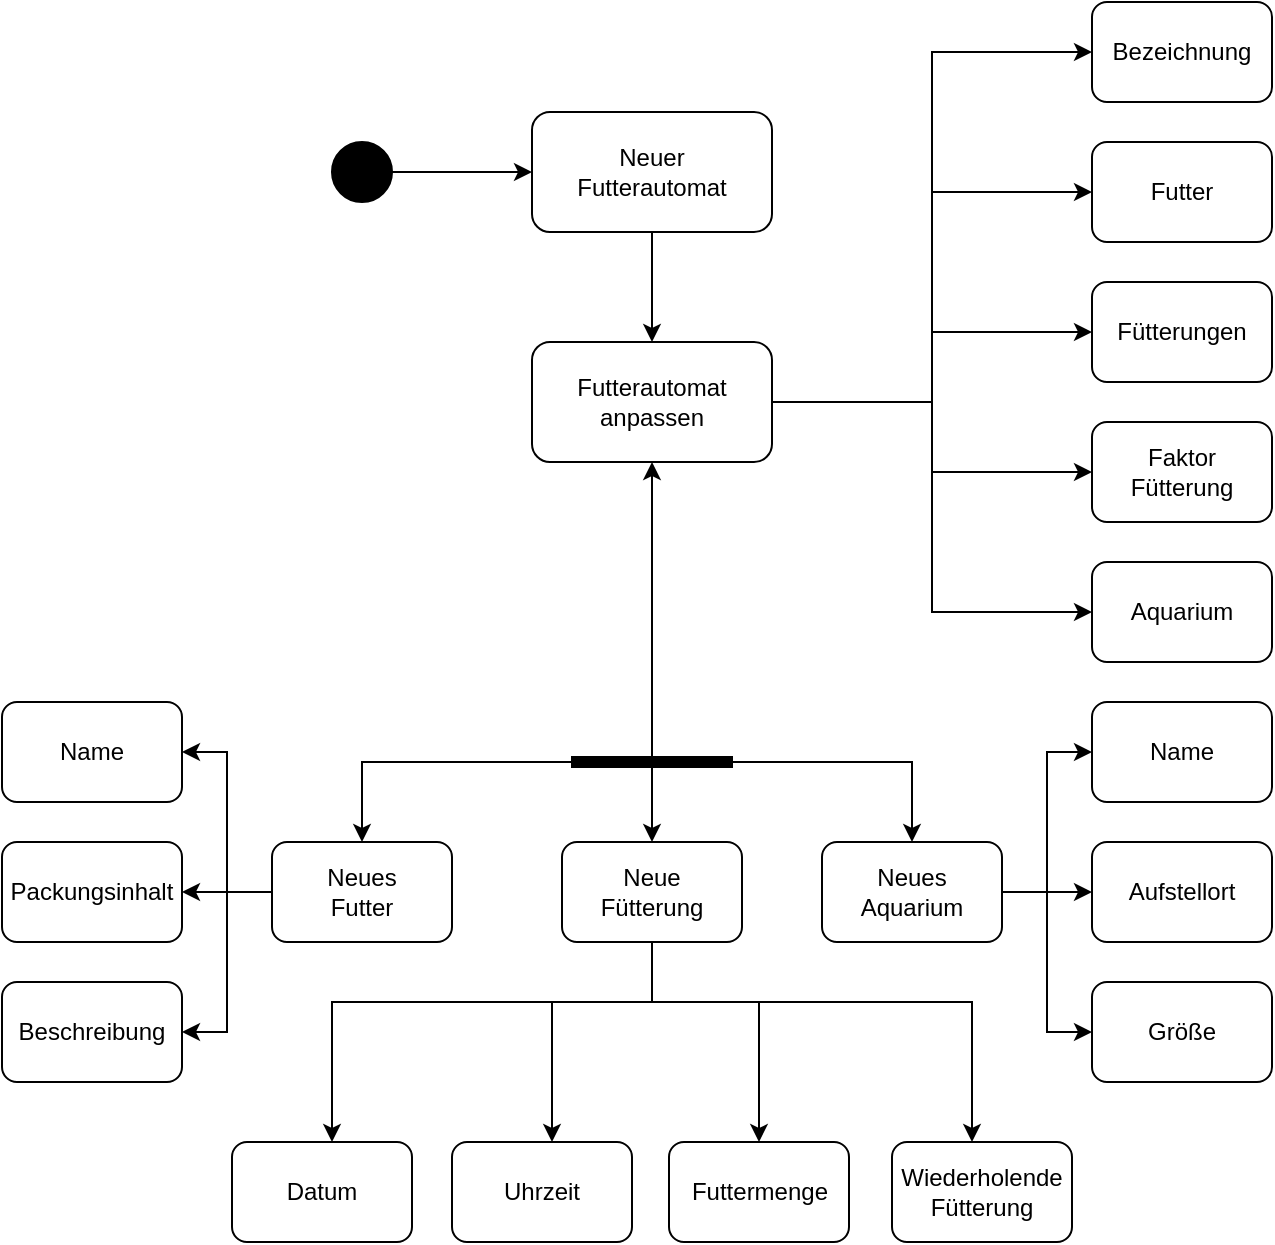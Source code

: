 <mxfile version="24.7.10">
  <diagram id="C5RBs43oDa-KdzZeNtuy" name="Page-1">
    <mxGraphModel dx="2074" dy="1106" grid="1" gridSize="10" guides="1" tooltips="1" connect="1" arrows="1" fold="1" page="1" pageScale="1" pageWidth="827" pageHeight="1169" math="0" shadow="0">
      <root>
        <mxCell id="WIyWlLk6GJQsqaUBKTNV-0" />
        <mxCell id="WIyWlLk6GJQsqaUBKTNV-1" parent="WIyWlLk6GJQsqaUBKTNV-0" />
        <mxCell id="iUGXGRMJt60f_Px6Cqvw-2" style="edgeStyle=orthogonalEdgeStyle;rounded=0;orthogonalLoop=1;jettySize=auto;html=1;entryX=0;entryY=0.5;entryDx=0;entryDy=0;" edge="1" parent="WIyWlLk6GJQsqaUBKTNV-1" source="iUGXGRMJt60f_Px6Cqvw-0" target="iUGXGRMJt60f_Px6Cqvw-1">
          <mxGeometry relative="1" as="geometry" />
        </mxCell>
        <mxCell id="iUGXGRMJt60f_Px6Cqvw-0" value="" style="ellipse;fillColor=strokeColor;html=1;" vertex="1" parent="WIyWlLk6GJQsqaUBKTNV-1">
          <mxGeometry x="245" y="130" width="30" height="30" as="geometry" />
        </mxCell>
        <mxCell id="iUGXGRMJt60f_Px6Cqvw-4" style="edgeStyle=orthogonalEdgeStyle;rounded=0;orthogonalLoop=1;jettySize=auto;html=1;entryX=0.5;entryY=0;entryDx=0;entryDy=0;" edge="1" parent="WIyWlLk6GJQsqaUBKTNV-1" source="iUGXGRMJt60f_Px6Cqvw-1" target="iUGXGRMJt60f_Px6Cqvw-3">
          <mxGeometry relative="1" as="geometry" />
        </mxCell>
        <mxCell id="iUGXGRMJt60f_Px6Cqvw-1" value="Neuer &lt;br&gt;Futterautomat" style="rounded=1;whiteSpace=wrap;html=1;" vertex="1" parent="WIyWlLk6GJQsqaUBKTNV-1">
          <mxGeometry x="345" y="115" width="120" height="60" as="geometry" />
        </mxCell>
        <mxCell id="iUGXGRMJt60f_Px6Cqvw-26" style="edgeStyle=orthogonalEdgeStyle;rounded=0;orthogonalLoop=1;jettySize=auto;html=1;entryX=0;entryY=0.5;entryDx=0;entryDy=0;" edge="1" parent="WIyWlLk6GJQsqaUBKTNV-1" source="iUGXGRMJt60f_Px6Cqvw-3" target="iUGXGRMJt60f_Px6Cqvw-11">
          <mxGeometry relative="1" as="geometry" />
        </mxCell>
        <mxCell id="iUGXGRMJt60f_Px6Cqvw-27" style="edgeStyle=orthogonalEdgeStyle;rounded=0;orthogonalLoop=1;jettySize=auto;html=1;entryX=0;entryY=0.5;entryDx=0;entryDy=0;" edge="1" parent="WIyWlLk6GJQsqaUBKTNV-1" source="iUGXGRMJt60f_Px6Cqvw-3" target="iUGXGRMJt60f_Px6Cqvw-12">
          <mxGeometry relative="1" as="geometry" />
        </mxCell>
        <mxCell id="iUGXGRMJt60f_Px6Cqvw-28" style="edgeStyle=orthogonalEdgeStyle;rounded=0;orthogonalLoop=1;jettySize=auto;html=1;entryX=0;entryY=0.5;entryDx=0;entryDy=0;" edge="1" parent="WIyWlLk6GJQsqaUBKTNV-1" source="iUGXGRMJt60f_Px6Cqvw-3" target="iUGXGRMJt60f_Px6Cqvw-13">
          <mxGeometry relative="1" as="geometry" />
        </mxCell>
        <mxCell id="iUGXGRMJt60f_Px6Cqvw-29" style="edgeStyle=orthogonalEdgeStyle;rounded=0;orthogonalLoop=1;jettySize=auto;html=1;entryX=0;entryY=0.5;entryDx=0;entryDy=0;" edge="1" parent="WIyWlLk6GJQsqaUBKTNV-1" source="iUGXGRMJt60f_Px6Cqvw-3" target="iUGXGRMJt60f_Px6Cqvw-16">
          <mxGeometry relative="1" as="geometry" />
        </mxCell>
        <mxCell id="iUGXGRMJt60f_Px6Cqvw-30" style="edgeStyle=orthogonalEdgeStyle;rounded=0;orthogonalLoop=1;jettySize=auto;html=1;entryX=0;entryY=0.5;entryDx=0;entryDy=0;" edge="1" parent="WIyWlLk6GJQsqaUBKTNV-1" source="iUGXGRMJt60f_Px6Cqvw-3" target="iUGXGRMJt60f_Px6Cqvw-17">
          <mxGeometry relative="1" as="geometry" />
        </mxCell>
        <mxCell id="iUGXGRMJt60f_Px6Cqvw-3" value="Futterautomat anpassen" style="rounded=1;whiteSpace=wrap;html=1;" vertex="1" parent="WIyWlLk6GJQsqaUBKTNV-1">
          <mxGeometry x="345" y="230" width="120" height="60" as="geometry" />
        </mxCell>
        <mxCell id="iUGXGRMJt60f_Px6Cqvw-11" value="Bezeichnung" style="rounded=1;whiteSpace=wrap;html=1;" vertex="1" parent="WIyWlLk6GJQsqaUBKTNV-1">
          <mxGeometry x="625" y="60" width="90" height="50" as="geometry" />
        </mxCell>
        <mxCell id="iUGXGRMJt60f_Px6Cqvw-12" value="Futter" style="rounded=1;whiteSpace=wrap;html=1;" vertex="1" parent="WIyWlLk6GJQsqaUBKTNV-1">
          <mxGeometry x="625" y="130" width="90" height="50" as="geometry" />
        </mxCell>
        <mxCell id="iUGXGRMJt60f_Px6Cqvw-13" value="Fütterungen" style="rounded=1;whiteSpace=wrap;html=1;" vertex="1" parent="WIyWlLk6GJQsqaUBKTNV-1">
          <mxGeometry x="625" y="200" width="90" height="50" as="geometry" />
        </mxCell>
        <mxCell id="iUGXGRMJt60f_Px6Cqvw-40" style="edgeStyle=orthogonalEdgeStyle;rounded=0;orthogonalLoop=1;jettySize=auto;html=1;entryX=1;entryY=0.5;entryDx=0;entryDy=0;" edge="1" parent="WIyWlLk6GJQsqaUBKTNV-1" source="iUGXGRMJt60f_Px6Cqvw-14" target="iUGXGRMJt60f_Px6Cqvw-37">
          <mxGeometry relative="1" as="geometry" />
        </mxCell>
        <mxCell id="iUGXGRMJt60f_Px6Cqvw-41" style="edgeStyle=orthogonalEdgeStyle;rounded=0;orthogonalLoop=1;jettySize=auto;html=1;" edge="1" parent="WIyWlLk6GJQsqaUBKTNV-1" source="iUGXGRMJt60f_Px6Cqvw-14" target="iUGXGRMJt60f_Px6Cqvw-38">
          <mxGeometry relative="1" as="geometry" />
        </mxCell>
        <mxCell id="iUGXGRMJt60f_Px6Cqvw-42" style="edgeStyle=orthogonalEdgeStyle;rounded=0;orthogonalLoop=1;jettySize=auto;html=1;entryX=1;entryY=0.5;entryDx=0;entryDy=0;" edge="1" parent="WIyWlLk6GJQsqaUBKTNV-1" source="iUGXGRMJt60f_Px6Cqvw-14" target="iUGXGRMJt60f_Px6Cqvw-39">
          <mxGeometry relative="1" as="geometry" />
        </mxCell>
        <mxCell id="iUGXGRMJt60f_Px6Cqvw-14" value="Neues &lt;br&gt;Futter" style="rounded=1;whiteSpace=wrap;html=1;" vertex="1" parent="WIyWlLk6GJQsqaUBKTNV-1">
          <mxGeometry x="215" y="480" width="90" height="50" as="geometry" />
        </mxCell>
        <mxCell id="iUGXGRMJt60f_Px6Cqvw-53" style="edgeStyle=orthogonalEdgeStyle;rounded=0;orthogonalLoop=1;jettySize=auto;html=1;" edge="1" parent="WIyWlLk6GJQsqaUBKTNV-1" source="iUGXGRMJt60f_Px6Cqvw-15" target="iUGXGRMJt60f_Px6Cqvw-49">
          <mxGeometry relative="1" as="geometry">
            <Array as="points">
              <mxPoint x="405" y="560" />
              <mxPoint x="245" y="560" />
            </Array>
          </mxGeometry>
        </mxCell>
        <mxCell id="iUGXGRMJt60f_Px6Cqvw-54" style="edgeStyle=orthogonalEdgeStyle;rounded=0;orthogonalLoop=1;jettySize=auto;html=1;" edge="1" parent="WIyWlLk6GJQsqaUBKTNV-1" source="iUGXGRMJt60f_Px6Cqvw-15" target="iUGXGRMJt60f_Px6Cqvw-50">
          <mxGeometry relative="1" as="geometry">
            <Array as="points">
              <mxPoint x="405" y="560" />
              <mxPoint x="355" y="560" />
            </Array>
          </mxGeometry>
        </mxCell>
        <mxCell id="iUGXGRMJt60f_Px6Cqvw-55" style="edgeStyle=orthogonalEdgeStyle;rounded=0;orthogonalLoop=1;jettySize=auto;html=1;entryX=0.5;entryY=0;entryDx=0;entryDy=0;" edge="1" parent="WIyWlLk6GJQsqaUBKTNV-1" source="iUGXGRMJt60f_Px6Cqvw-15" target="iUGXGRMJt60f_Px6Cqvw-51">
          <mxGeometry relative="1" as="geometry">
            <Array as="points">
              <mxPoint x="405" y="560" />
              <mxPoint x="459" y="560" />
            </Array>
          </mxGeometry>
        </mxCell>
        <mxCell id="iUGXGRMJt60f_Px6Cqvw-56" style="edgeStyle=orthogonalEdgeStyle;rounded=0;orthogonalLoop=1;jettySize=auto;html=1;" edge="1" parent="WIyWlLk6GJQsqaUBKTNV-1" source="iUGXGRMJt60f_Px6Cqvw-15" target="iUGXGRMJt60f_Px6Cqvw-52">
          <mxGeometry relative="1" as="geometry">
            <Array as="points">
              <mxPoint x="405" y="560" />
              <mxPoint x="565" y="560" />
            </Array>
          </mxGeometry>
        </mxCell>
        <mxCell id="iUGXGRMJt60f_Px6Cqvw-15" value="Neue &lt;br&gt;Fütterung" style="rounded=1;whiteSpace=wrap;html=1;" vertex="1" parent="WIyWlLk6GJQsqaUBKTNV-1">
          <mxGeometry x="360" y="480" width="90" height="50" as="geometry" />
        </mxCell>
        <mxCell id="iUGXGRMJt60f_Px6Cqvw-16" value="Faktor Fütterung" style="rounded=1;whiteSpace=wrap;html=1;" vertex="1" parent="WIyWlLk6GJQsqaUBKTNV-1">
          <mxGeometry x="625" y="270" width="90" height="50" as="geometry" />
        </mxCell>
        <mxCell id="iUGXGRMJt60f_Px6Cqvw-17" value="Aquarium" style="rounded=1;whiteSpace=wrap;html=1;" vertex="1" parent="WIyWlLk6GJQsqaUBKTNV-1">
          <mxGeometry x="625" y="340" width="90" height="50" as="geometry" />
        </mxCell>
        <mxCell id="iUGXGRMJt60f_Px6Cqvw-46" style="edgeStyle=orthogonalEdgeStyle;rounded=0;orthogonalLoop=1;jettySize=auto;html=1;entryX=0;entryY=0.5;entryDx=0;entryDy=0;" edge="1" parent="WIyWlLk6GJQsqaUBKTNV-1" source="iUGXGRMJt60f_Px6Cqvw-18" target="iUGXGRMJt60f_Px6Cqvw-43">
          <mxGeometry relative="1" as="geometry" />
        </mxCell>
        <mxCell id="iUGXGRMJt60f_Px6Cqvw-47" style="edgeStyle=orthogonalEdgeStyle;rounded=0;orthogonalLoop=1;jettySize=auto;html=1;entryX=0;entryY=0.5;entryDx=0;entryDy=0;" edge="1" parent="WIyWlLk6GJQsqaUBKTNV-1" source="iUGXGRMJt60f_Px6Cqvw-18" target="iUGXGRMJt60f_Px6Cqvw-44">
          <mxGeometry relative="1" as="geometry" />
        </mxCell>
        <mxCell id="iUGXGRMJt60f_Px6Cqvw-48" style="edgeStyle=orthogonalEdgeStyle;rounded=0;orthogonalLoop=1;jettySize=auto;html=1;entryX=0;entryY=0.5;entryDx=0;entryDy=0;" edge="1" parent="WIyWlLk6GJQsqaUBKTNV-1" source="iUGXGRMJt60f_Px6Cqvw-18" target="iUGXGRMJt60f_Px6Cqvw-45">
          <mxGeometry relative="1" as="geometry" />
        </mxCell>
        <mxCell id="iUGXGRMJt60f_Px6Cqvw-18" value="Neues Aquarium" style="rounded=1;whiteSpace=wrap;html=1;" vertex="1" parent="WIyWlLk6GJQsqaUBKTNV-1">
          <mxGeometry x="490" y="480" width="90" height="50" as="geometry" />
        </mxCell>
        <mxCell id="iUGXGRMJt60f_Px6Cqvw-33" style="edgeStyle=orthogonalEdgeStyle;rounded=0;orthogonalLoop=1;jettySize=auto;html=1;entryX=0.5;entryY=1;entryDx=0;entryDy=0;" edge="1" parent="WIyWlLk6GJQsqaUBKTNV-1" source="iUGXGRMJt60f_Px6Cqvw-31" target="iUGXGRMJt60f_Px6Cqvw-3">
          <mxGeometry relative="1" as="geometry" />
        </mxCell>
        <mxCell id="iUGXGRMJt60f_Px6Cqvw-34" style="edgeStyle=orthogonalEdgeStyle;rounded=0;orthogonalLoop=1;jettySize=auto;html=1;" edge="1" parent="WIyWlLk6GJQsqaUBKTNV-1" source="iUGXGRMJt60f_Px6Cqvw-31" target="iUGXGRMJt60f_Px6Cqvw-14">
          <mxGeometry relative="1" as="geometry" />
        </mxCell>
        <mxCell id="iUGXGRMJt60f_Px6Cqvw-35" style="edgeStyle=orthogonalEdgeStyle;rounded=0;orthogonalLoop=1;jettySize=auto;html=1;" edge="1" parent="WIyWlLk6GJQsqaUBKTNV-1" source="iUGXGRMJt60f_Px6Cqvw-31" target="iUGXGRMJt60f_Px6Cqvw-15">
          <mxGeometry relative="1" as="geometry" />
        </mxCell>
        <mxCell id="iUGXGRMJt60f_Px6Cqvw-36" style="edgeStyle=orthogonalEdgeStyle;rounded=0;orthogonalLoop=1;jettySize=auto;html=1;entryX=0.5;entryY=0;entryDx=0;entryDy=0;" edge="1" parent="WIyWlLk6GJQsqaUBKTNV-1" source="iUGXGRMJt60f_Px6Cqvw-31" target="iUGXGRMJt60f_Px6Cqvw-18">
          <mxGeometry relative="1" as="geometry" />
        </mxCell>
        <mxCell id="iUGXGRMJt60f_Px6Cqvw-31" value="" style="html=1;points=[];perimeter=orthogonalPerimeter;fillColor=strokeColor;rotation=90;" vertex="1" parent="WIyWlLk6GJQsqaUBKTNV-1">
          <mxGeometry x="402.5" y="400" width="5" height="80" as="geometry" />
        </mxCell>
        <mxCell id="iUGXGRMJt60f_Px6Cqvw-37" value="Name" style="rounded=1;whiteSpace=wrap;html=1;" vertex="1" parent="WIyWlLk6GJQsqaUBKTNV-1">
          <mxGeometry x="80" y="410" width="90" height="50" as="geometry" />
        </mxCell>
        <mxCell id="iUGXGRMJt60f_Px6Cqvw-38" value="Packungsinhalt" style="rounded=1;whiteSpace=wrap;html=1;" vertex="1" parent="WIyWlLk6GJQsqaUBKTNV-1">
          <mxGeometry x="80" y="480" width="90" height="50" as="geometry" />
        </mxCell>
        <mxCell id="iUGXGRMJt60f_Px6Cqvw-39" value="Beschreibung" style="rounded=1;whiteSpace=wrap;html=1;" vertex="1" parent="WIyWlLk6GJQsqaUBKTNV-1">
          <mxGeometry x="80" y="550" width="90" height="50" as="geometry" />
        </mxCell>
        <mxCell id="iUGXGRMJt60f_Px6Cqvw-43" value="Name" style="rounded=1;whiteSpace=wrap;html=1;" vertex="1" parent="WIyWlLk6GJQsqaUBKTNV-1">
          <mxGeometry x="625" y="410" width="90" height="50" as="geometry" />
        </mxCell>
        <mxCell id="iUGXGRMJt60f_Px6Cqvw-44" value="Aufstellort" style="rounded=1;whiteSpace=wrap;html=1;" vertex="1" parent="WIyWlLk6GJQsqaUBKTNV-1">
          <mxGeometry x="625" y="480" width="90" height="50" as="geometry" />
        </mxCell>
        <mxCell id="iUGXGRMJt60f_Px6Cqvw-45" value="Größe" style="rounded=1;whiteSpace=wrap;html=1;" vertex="1" parent="WIyWlLk6GJQsqaUBKTNV-1">
          <mxGeometry x="625" y="550" width="90" height="50" as="geometry" />
        </mxCell>
        <mxCell id="iUGXGRMJt60f_Px6Cqvw-49" value="Datum" style="rounded=1;whiteSpace=wrap;html=1;" vertex="1" parent="WIyWlLk6GJQsqaUBKTNV-1">
          <mxGeometry x="195" y="630" width="90" height="50" as="geometry" />
        </mxCell>
        <mxCell id="iUGXGRMJt60f_Px6Cqvw-50" value="Uhrzeit" style="rounded=1;whiteSpace=wrap;html=1;" vertex="1" parent="WIyWlLk6GJQsqaUBKTNV-1">
          <mxGeometry x="305" y="630" width="90" height="50" as="geometry" />
        </mxCell>
        <mxCell id="iUGXGRMJt60f_Px6Cqvw-51" value="Futtermenge" style="rounded=1;whiteSpace=wrap;html=1;" vertex="1" parent="WIyWlLk6GJQsqaUBKTNV-1">
          <mxGeometry x="413.5" y="630" width="90" height="50" as="geometry" />
        </mxCell>
        <mxCell id="iUGXGRMJt60f_Px6Cqvw-52" value="Wiederholende Fütterung" style="rounded=1;whiteSpace=wrap;html=1;" vertex="1" parent="WIyWlLk6GJQsqaUBKTNV-1">
          <mxGeometry x="525" y="630" width="90" height="50" as="geometry" />
        </mxCell>
      </root>
    </mxGraphModel>
  </diagram>
</mxfile>
